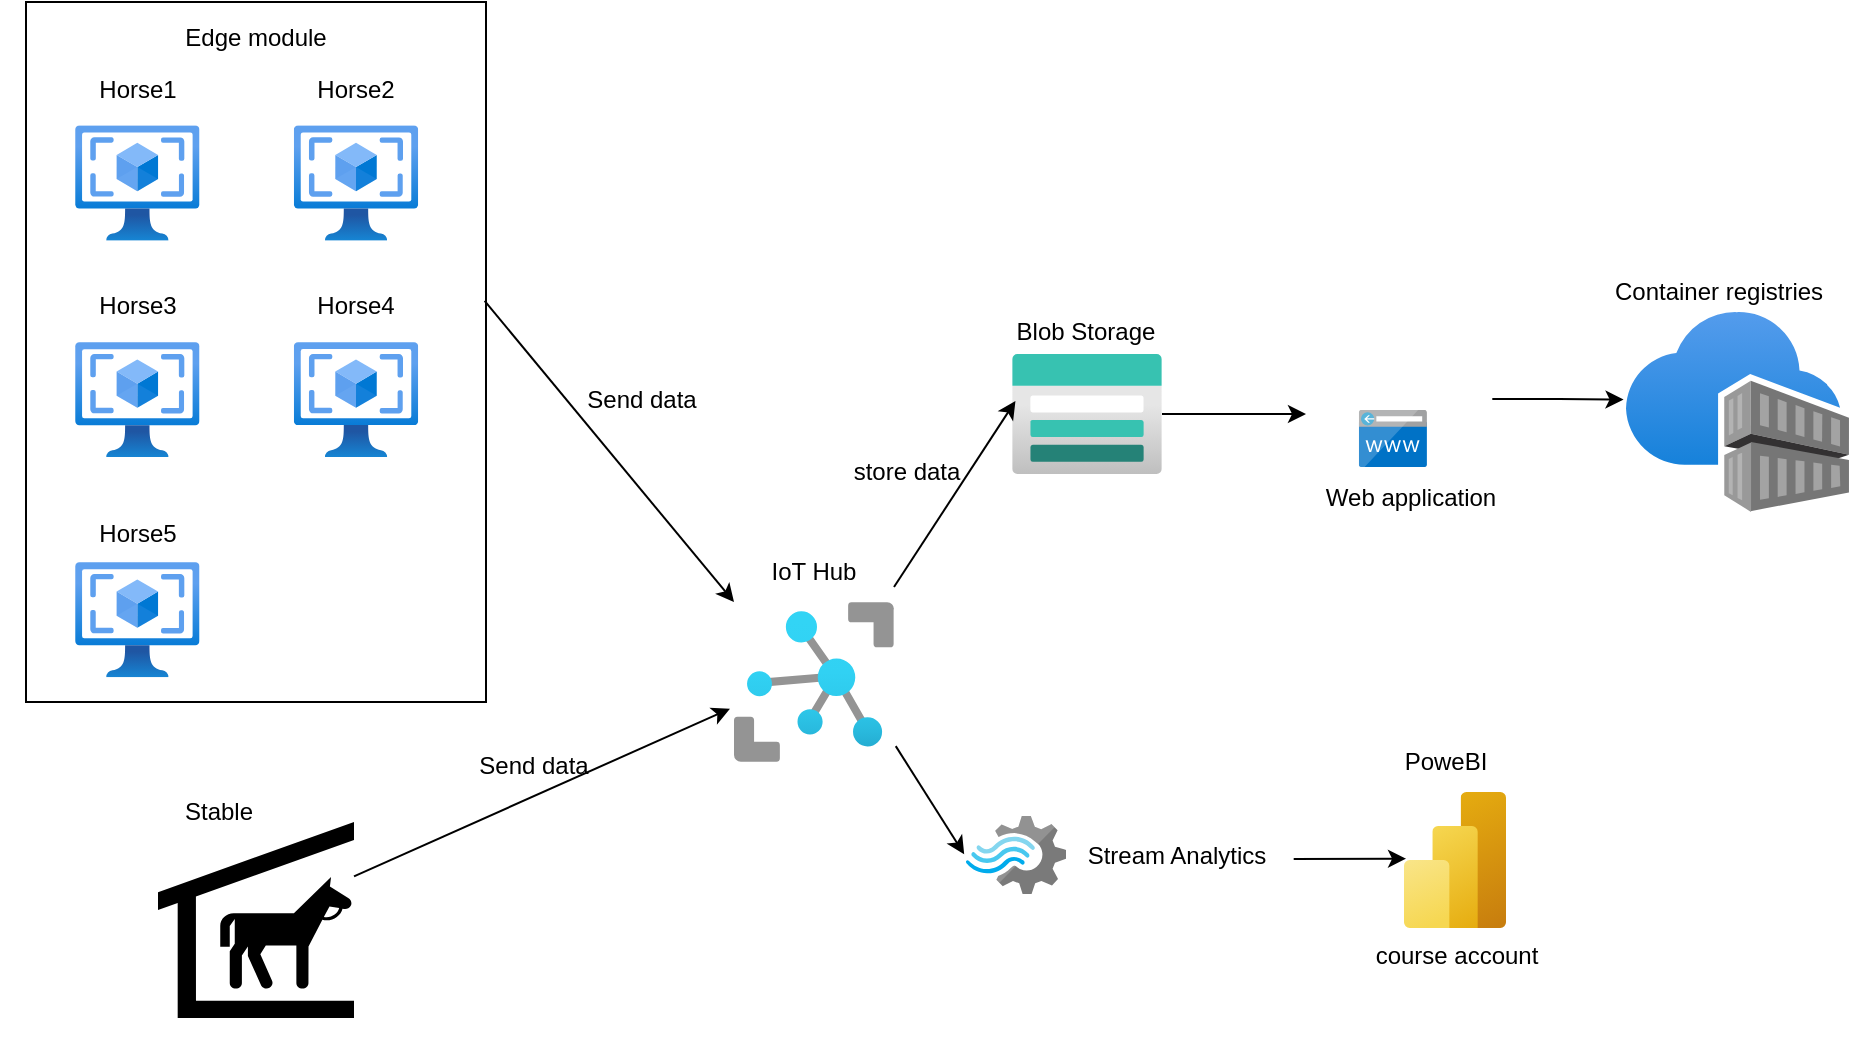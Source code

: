 <mxfile version="27.0.3">
  <diagram name="Página-1" id="DjiaDbfDFc67XGwkcQ5e">
    <mxGraphModel dx="1160" dy="687" grid="1" gridSize="10" guides="1" tooltips="1" connect="1" arrows="1" fold="1" page="1" pageScale="1" pageWidth="827" pageHeight="1169" math="0" shadow="0">
      <root>
        <mxCell id="0" />
        <mxCell id="1" parent="0" />
        <mxCell id="9UU0Xu1zol1KhdlzFtdp-30" value="" style="group" parent="1" vertex="1" connectable="0">
          <mxGeometry x="374" y="280" width="80" height="110" as="geometry" />
        </mxCell>
        <mxCell id="9UU0Xu1zol1KhdlzFtdp-26" value="" style="image;aspect=fixed;html=1;points=[];align=center;fontSize=12;image=img/lib/azure2/iot/IoT_Hub.svg;" parent="9UU0Xu1zol1KhdlzFtdp-30" vertex="1">
          <mxGeometry y="30" width="80" height="80" as="geometry" />
        </mxCell>
        <mxCell id="9UU0Xu1zol1KhdlzFtdp-29" value="IoT Hub" style="text;html=1;align=center;verticalAlign=middle;whiteSpace=wrap;rounded=0;" parent="9UU0Xu1zol1KhdlzFtdp-30" vertex="1">
          <mxGeometry width="80" height="30" as="geometry" />
        </mxCell>
        <mxCell id="9UU0Xu1zol1KhdlzFtdp-32" value="" style="group" parent="1" vertex="1" connectable="0">
          <mxGeometry x="510" y="160" width="80" height="86" as="geometry" />
        </mxCell>
        <mxCell id="ctvwNZeeRJsbeyno0q24-8" style="edgeStyle=orthogonalEdgeStyle;rounded=0;orthogonalLoop=1;jettySize=auto;html=1;" edge="1" parent="9UU0Xu1zol1KhdlzFtdp-32" source="9UU0Xu1zol1KhdlzFtdp-27">
          <mxGeometry relative="1" as="geometry">
            <mxPoint x="150" y="56" as="targetPoint" />
          </mxGeometry>
        </mxCell>
        <mxCell id="9UU0Xu1zol1KhdlzFtdp-27" value="" style="image;aspect=fixed;html=1;points=[];align=center;fontSize=12;image=img/lib/azure2/storage/Storage_Accounts.svg;" parent="9UU0Xu1zol1KhdlzFtdp-32" vertex="1">
          <mxGeometry x="3" y="26" width="75" height="60" as="geometry" />
        </mxCell>
        <mxCell id="9UU0Xu1zol1KhdlzFtdp-31" value="Blob Storage" style="text;html=1;align=center;verticalAlign=middle;whiteSpace=wrap;rounded=0;" parent="9UU0Xu1zol1KhdlzFtdp-32" vertex="1">
          <mxGeometry width="80" height="30" as="geometry" />
        </mxCell>
        <mxCell id="9UU0Xu1zol1KhdlzFtdp-34" value="" style="group" parent="1" vertex="1" connectable="0">
          <mxGeometry x="700" y="375" width="60" height="98" as="geometry" />
        </mxCell>
        <mxCell id="9UU0Xu1zol1KhdlzFtdp-25" value="course account" style="image;aspect=fixed;html=1;points=[];align=center;fontSize=12;image=img/lib/azure2/analytics/Power_BI_Embedded.svg;" parent="9UU0Xu1zol1KhdlzFtdp-34" vertex="1">
          <mxGeometry x="9" y="30" width="51" height="68" as="geometry" />
        </mxCell>
        <mxCell id="9UU0Xu1zol1KhdlzFtdp-33" value="PoweBI" style="text;html=1;align=center;verticalAlign=middle;whiteSpace=wrap;rounded=0;" parent="9UU0Xu1zol1KhdlzFtdp-34" vertex="1">
          <mxGeometry width="60" height="30" as="geometry" />
        </mxCell>
        <mxCell id="9UU0Xu1zol1KhdlzFtdp-35" value="" style="group" parent="1" vertex="1" connectable="0">
          <mxGeometry x="20" y="10" width="346.1" height="520" as="geometry" />
        </mxCell>
        <mxCell id="9UU0Xu1zol1KhdlzFtdp-7" value="" style="rounded=0;whiteSpace=wrap;html=1;" parent="9UU0Xu1zol1KhdlzFtdp-35" vertex="1">
          <mxGeometry width="230" height="350" as="geometry" />
        </mxCell>
        <mxCell id="9UU0Xu1zol1KhdlzFtdp-5" value="" style="image;aspect=fixed;html=1;points=[];align=center;fontSize=12;image=img/lib/azure2/compute/VM_Images_Classic.svg;" parent="9UU0Xu1zol1KhdlzFtdp-35" vertex="1">
          <mxGeometry x="24.573" y="61.646" width="62.184" height="57.678" as="geometry" />
        </mxCell>
        <mxCell id="9UU0Xu1zol1KhdlzFtdp-8" value="Edge module" style="text;html=1;align=center;verticalAlign=middle;whiteSpace=wrap;rounded=0;" parent="9UU0Xu1zol1KhdlzFtdp-35" vertex="1">
          <mxGeometry width="230" height="35.02" as="geometry" />
        </mxCell>
        <mxCell id="9UU0Xu1zol1KhdlzFtdp-10" value="Horse1" style="text;html=1;align=center;verticalAlign=middle;whiteSpace=wrap;rounded=0;" parent="9UU0Xu1zol1KhdlzFtdp-35" vertex="1">
          <mxGeometry x="-12.381" y="26.624" width="136.082" height="35.024" as="geometry" />
        </mxCell>
        <mxCell id="9UU0Xu1zol1KhdlzFtdp-13" value="" style="image;aspect=fixed;html=1;points=[];align=center;fontSize=12;image=img/lib/azure2/compute/VM_Images_Classic.svg;" parent="9UU0Xu1zol1KhdlzFtdp-35" vertex="1">
          <mxGeometry x="133.913" y="61.651" width="62.184" height="57.678" as="geometry" />
        </mxCell>
        <mxCell id="9UU0Xu1zol1KhdlzFtdp-14" value="Horse2" style="text;html=1;align=center;verticalAlign=middle;whiteSpace=wrap;rounded=0;" parent="9UU0Xu1zol1KhdlzFtdp-35" vertex="1">
          <mxGeometry x="96.959" y="26.629" width="136.082" height="35.024" as="geometry" />
        </mxCell>
        <mxCell id="9UU0Xu1zol1KhdlzFtdp-21" value="" style="image;aspect=fixed;html=1;points=[];align=center;fontSize=12;image=img/lib/azure2/compute/VM_Images_Classic.svg;" parent="9UU0Xu1zol1KhdlzFtdp-35" vertex="1">
          <mxGeometry x="24.573" y="169.996" width="62.184" height="57.678" as="geometry" />
        </mxCell>
        <mxCell id="9UU0Xu1zol1KhdlzFtdp-22" value="Horse3" style="text;html=1;align=center;verticalAlign=middle;whiteSpace=wrap;rounded=0;" parent="9UU0Xu1zol1KhdlzFtdp-35" vertex="1">
          <mxGeometry x="-12.375" y="134.974" width="136.082" height="35.024" as="geometry" />
        </mxCell>
        <mxCell id="9UU0Xu1zol1KhdlzFtdp-23" value="" style="image;aspect=fixed;html=1;points=[];align=center;fontSize=12;image=img/lib/azure2/compute/VM_Images_Classic.svg;" parent="9UU0Xu1zol1KhdlzFtdp-35" vertex="1">
          <mxGeometry x="133.913" y="169.992" width="62.184" height="57.678" as="geometry" />
        </mxCell>
        <mxCell id="9UU0Xu1zol1KhdlzFtdp-24" value="Horse4" style="text;html=1;align=center;verticalAlign=middle;whiteSpace=wrap;rounded=0;" parent="9UU0Xu1zol1KhdlzFtdp-35" vertex="1">
          <mxGeometry x="96.955" y="134.97" width="136.082" height="35.024" as="geometry" />
        </mxCell>
        <mxCell id="9UU0Xu1zol1KhdlzFtdp-75" value="" style="image;aspect=fixed;html=1;points=[];align=center;fontSize=12;image=img/lib/azure2/compute/VM_Images_Classic.svg;" parent="9UU0Xu1zol1KhdlzFtdp-35" vertex="1">
          <mxGeometry x="24.573" y="280.001" width="62.184" height="57.678" as="geometry" />
        </mxCell>
        <mxCell id="9UU0Xu1zol1KhdlzFtdp-76" value="Horse5" style="text;html=1;align=center;verticalAlign=middle;whiteSpace=wrap;rounded=0;" parent="9UU0Xu1zol1KhdlzFtdp-35" vertex="1">
          <mxGeometry x="-12.377" y="252.963" width="136.082" height="27.036" as="geometry" />
        </mxCell>
        <mxCell id="9UU0Xu1zol1KhdlzFtdp-58" value="" style="shape=mxgraph.signs.animals.stable;html=1;pointerEvents=1;fillColor=#000000;strokeColor=none;verticalLabelPosition=bottom;verticalAlign=top;align=center;" parent="9UU0Xu1zol1KhdlzFtdp-35" vertex="1">
          <mxGeometry x="66" y="410" width="98" height="98" as="geometry" />
        </mxCell>
        <mxCell id="9UU0Xu1zol1KhdlzFtdp-59" value="Stable" style="text;html=1;align=center;verticalAlign=middle;resizable=0;points=[];autosize=1;strokeColor=none;fillColor=none;" parent="9UU0Xu1zol1KhdlzFtdp-35" vertex="1">
          <mxGeometry x="66" y="390" width="60" height="30" as="geometry" />
        </mxCell>
        <mxCell id="ctvwNZeeRJsbeyno0q24-1" value="&lt;div&gt;Send data&lt;/div&gt;" style="text;html=1;align=center;verticalAlign=middle;whiteSpace=wrap;rounded=0;rotation=0;" vertex="1" parent="9UU0Xu1zol1KhdlzFtdp-35">
          <mxGeometry x="233.04" y="183.83" width="150" height="30" as="geometry" />
        </mxCell>
        <mxCell id="9UU0Xu1zol1KhdlzFtdp-62" value="&lt;div&gt;Send data&lt;/div&gt;" style="text;html=1;align=center;verticalAlign=middle;whiteSpace=wrap;rounded=0;rotation=0;" parent="9UU0Xu1zol1KhdlzFtdp-35" vertex="1">
          <mxGeometry x="179" y="366.68" width="150" height="30" as="geometry" />
        </mxCell>
        <mxCell id="9UU0Xu1zol1KhdlzFtdp-36" value="" style="endArrow=classic;html=1;rounded=0;exitX=0.997;exitY=0.427;exitDx=0;exitDy=0;exitPerimeter=0;entryX=0;entryY=1;entryDx=0;entryDy=0;" parent="1" source="9UU0Xu1zol1KhdlzFtdp-7" target="9UU0Xu1zol1KhdlzFtdp-29" edge="1">
          <mxGeometry width="50" height="50" relative="1" as="geometry">
            <mxPoint x="100" y="390" as="sourcePoint" />
            <mxPoint x="150" y="340" as="targetPoint" />
          </mxGeometry>
        </mxCell>
        <mxCell id="9UU0Xu1zol1KhdlzFtdp-41" value="" style="endArrow=classic;html=1;rounded=0;exitX=1;exitY=0.75;exitDx=0;exitDy=0;entryX=0.023;entryY=0.391;entryDx=0;entryDy=0;entryPerimeter=0;" parent="1" source="9UU0Xu1zol1KhdlzFtdp-29" target="9UU0Xu1zol1KhdlzFtdp-27" edge="1">
          <mxGeometry width="50" height="50" relative="1" as="geometry">
            <mxPoint x="490" y="490" as="sourcePoint" />
            <mxPoint x="640" y="230" as="targetPoint" />
          </mxGeometry>
        </mxCell>
        <mxCell id="9UU0Xu1zol1KhdlzFtdp-42" value="store data" style="text;html=1;align=center;verticalAlign=middle;resizable=0;points=[];autosize=1;strokeColor=none;fillColor=none;" parent="1" vertex="1">
          <mxGeometry x="420" y="230" width="80" height="30" as="geometry" />
        </mxCell>
        <mxCell id="9UU0Xu1zol1KhdlzFtdp-61" value="" style="endArrow=classic;html=1;rounded=0;entryX=-0.025;entryY=0.667;entryDx=0;entryDy=0;entryPerimeter=0;" parent="1" source="9UU0Xu1zol1KhdlzFtdp-58" target="9UU0Xu1zol1KhdlzFtdp-26" edge="1">
          <mxGeometry width="50" height="50" relative="1" as="geometry">
            <mxPoint x="195" y="398" as="sourcePoint" />
            <mxPoint x="367" y="242" as="targetPoint" />
          </mxGeometry>
        </mxCell>
        <mxCell id="9UU0Xu1zol1KhdlzFtdp-67" value="" style="group" parent="1" vertex="1" connectable="0">
          <mxGeometry x="666" y="165" width="128" height="117.15" as="geometry" />
        </mxCell>
        <mxCell id="9UU0Xu1zol1KhdlzFtdp-44" value="" style="group" parent="9UU0Xu1zol1KhdlzFtdp-67" vertex="1" connectable="0">
          <mxGeometry width="93.57" height="117.15" as="geometry" />
        </mxCell>
        <mxCell id="9UU0Xu1zol1KhdlzFtdp-40" value="" style="shape=image;html=1;verticalAlign=top;verticalLabelPosition=bottom;labelBackgroundColor=#ffffff;imageAspect=0;aspect=fixed;image=https://cdn1.iconfinder.com/data/icons/ionicons-fill-vol-2/512/logo-docker-128.png" parent="9UU0Xu1zol1KhdlzFtdp-44" vertex="1">
          <mxGeometry width="87.149" height="87.149" as="geometry" />
        </mxCell>
        <mxCell id="9UU0Xu1zol1KhdlzFtdp-43" value="" style="image;sketch=0;aspect=fixed;html=1;points=[];align=center;fontSize=12;image=img/lib/mscae/CustomDomain.svg;" parent="9UU0Xu1zol1KhdlzFtdp-44" vertex="1">
          <mxGeometry x="20.426" y="48.938" width="34.043" height="28.596" as="geometry" />
        </mxCell>
        <mxCell id="ctvwNZeeRJsbeyno0q24-7" value="Web application" style="text;html=1;align=center;verticalAlign=middle;resizable=0;points=[];autosize=1;strokeColor=none;fillColor=none;" vertex="1" parent="9UU0Xu1zol1KhdlzFtdp-44">
          <mxGeometry x="-8.77" y="77.53" width="110" height="30" as="geometry" />
        </mxCell>
        <mxCell id="9UU0Xu1zol1KhdlzFtdp-79" value="" style="endArrow=classic;html=1;rounded=0;exitX=1.035;exitY=0.566;exitDx=0;exitDy=0;exitPerimeter=0;entryX=0.02;entryY=0.49;entryDx=0;entryDy=0;entryPerimeter=0;" parent="1" source="9UU0Xu1zol1KhdlzFtdp-83" edge="1" target="9UU0Xu1zol1KhdlzFtdp-25">
          <mxGeometry width="50" height="50" relative="1" as="geometry">
            <mxPoint x="500" y="480" as="sourcePoint" />
            <mxPoint x="1000" y="390" as="targetPoint" />
          </mxGeometry>
        </mxCell>
        <mxCell id="9UU0Xu1zol1KhdlzFtdp-84" value="" style="group" parent="1" vertex="1" connectable="0">
          <mxGeometry x="490" y="417" width="160" height="39" as="geometry" />
        </mxCell>
        <mxCell id="9UU0Xu1zol1KhdlzFtdp-82" value="" style="image;sketch=0;aspect=fixed;html=1;points=[];align=center;fontSize=12;image=img/lib/mscae/Stream_Analytics.svg;" parent="9UU0Xu1zol1KhdlzFtdp-84" vertex="1">
          <mxGeometry width="50" height="39" as="geometry" />
        </mxCell>
        <mxCell id="9UU0Xu1zol1KhdlzFtdp-83" value="Stream Analytics" style="text;html=1;align=center;verticalAlign=middle;resizable=0;points=[];autosize=1;strokeColor=none;fillColor=none;" parent="9UU0Xu1zol1KhdlzFtdp-84" vertex="1">
          <mxGeometry x="50" y="4.5" width="110" height="30" as="geometry" />
        </mxCell>
        <mxCell id="9UU0Xu1zol1KhdlzFtdp-85" value="" style="endArrow=classic;html=1;rounded=0;entryX=-0.018;entryY=0.49;entryDx=0;entryDy=0;entryPerimeter=0;exitX=1.011;exitY=0.901;exitDx=0;exitDy=0;exitPerimeter=0;" parent="1" source="9UU0Xu1zol1KhdlzFtdp-26" target="9UU0Xu1zol1KhdlzFtdp-82" edge="1">
          <mxGeometry width="50" height="50" relative="1" as="geometry">
            <mxPoint x="440" y="480" as="sourcePoint" />
            <mxPoint x="490" y="430" as="targetPoint" />
          </mxGeometry>
        </mxCell>
        <mxCell id="ctvwNZeeRJsbeyno0q24-3" value="" style="image;aspect=fixed;html=1;points=[];align=center;fontSize=12;image=img/lib/azure2/containers/Container_Registries.svg;" vertex="1" parent="1">
          <mxGeometry x="820" y="165" width="111.48" height="100" as="geometry" />
        </mxCell>
        <mxCell id="ctvwNZeeRJsbeyno0q24-4" value="Container registries" style="text;html=1;align=center;verticalAlign=middle;resizable=0;points=[];autosize=1;strokeColor=none;fillColor=none;" vertex="1" parent="1">
          <mxGeometry x="801.48" y="140" width="130" height="30" as="geometry" />
        </mxCell>
        <mxCell id="ctvwNZeeRJsbeyno0q24-12" style="edgeStyle=orthogonalEdgeStyle;rounded=0;orthogonalLoop=1;jettySize=auto;html=1;entryX=-0.011;entryY=0.438;entryDx=0;entryDy=0;entryPerimeter=0;" edge="1" parent="1" source="9UU0Xu1zol1KhdlzFtdp-40" target="ctvwNZeeRJsbeyno0q24-3">
          <mxGeometry relative="1" as="geometry" />
        </mxCell>
      </root>
    </mxGraphModel>
  </diagram>
</mxfile>
